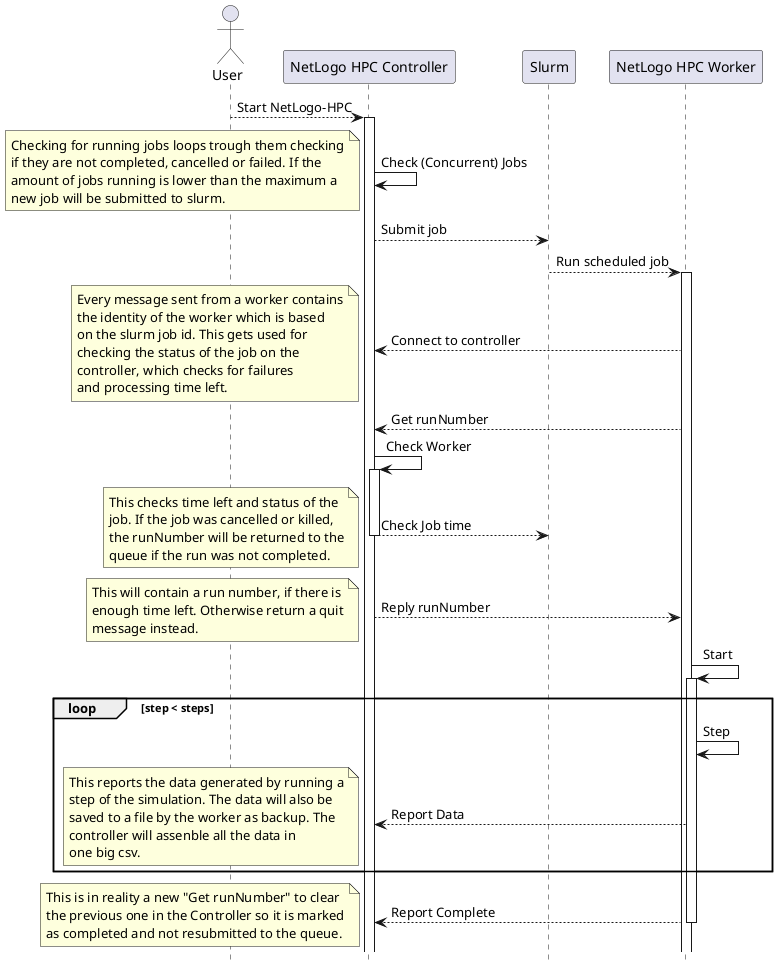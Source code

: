 @startuml
hide footbox

actor User
participant "NetLogo HPC Controller" as NetLogoController
participant Slurm
participant "NetLogo HPC Worker" as NetLogoWorker

User --> NetLogoController: Start NetLogo-HPC
activate NetLogoController

NetLogoController -> NetLogoController: Check (Concurrent) Jobs
note left
 Checking for running jobs loops trough them checking
 if they are not completed, cancelled or failed. If the
 amount of jobs running is lower than the maximum a
 new job will be submitted to slurm.
end note

NetLogoController --> Slurm: Submit job

Slurm --> NetLogoWorker: Run scheduled job
activate NetLogoWorker

NetLogoWorker --> NetLogoController: Connect to controller
note left
 Every message sent from a worker contains
 the identity of the worker which is based
 on the slurm job id. This gets used for
 checking the status of the job on the
 controller, which checks for failures
 and processing time left.
end note

NetLogoWorker --> NetLogoController: Get runNumber

NetLogoController -> NetLogoController: Check Worker
activate NetLogoController

NetLogoController --> Slurm: Check Job time
deactivate NetLogoController
note left
 This checks time left and status of the
 job. If the job was cancelled or killed,
 the runNumber will be returned to the
 queue if the run was not completed. 
end note

NetLogoController --> NetLogoWorker: Reply runNumber
note left
 This will contain a run number, if there is
 enough time left. Otherwise return a quit
 message instead. 
end note

NetLogoWorker -> NetLogoWorker: Start
activate NetLogoWorker

loop step < steps
 NetLogoWorker -> NetLogoWorker: Step
 NetLogoWorker --> NetLogoController: Report Data
 
 note left
  This reports the data generated by running a
  step of the simulation. The data will also be
  saved to a file by the worker as backup. The
  controller will assenble all the data in
  one big csv.
 end note
end loop

NetLogoWorker --> NetLogoController: Report Complete
deactivate NetLogoWorker
note left
 This is in reality a new "Get runNumber" to clear
 the previous one in the Controller so it is marked
 as completed and not resubmitted to the queue.
end note
@enduml
